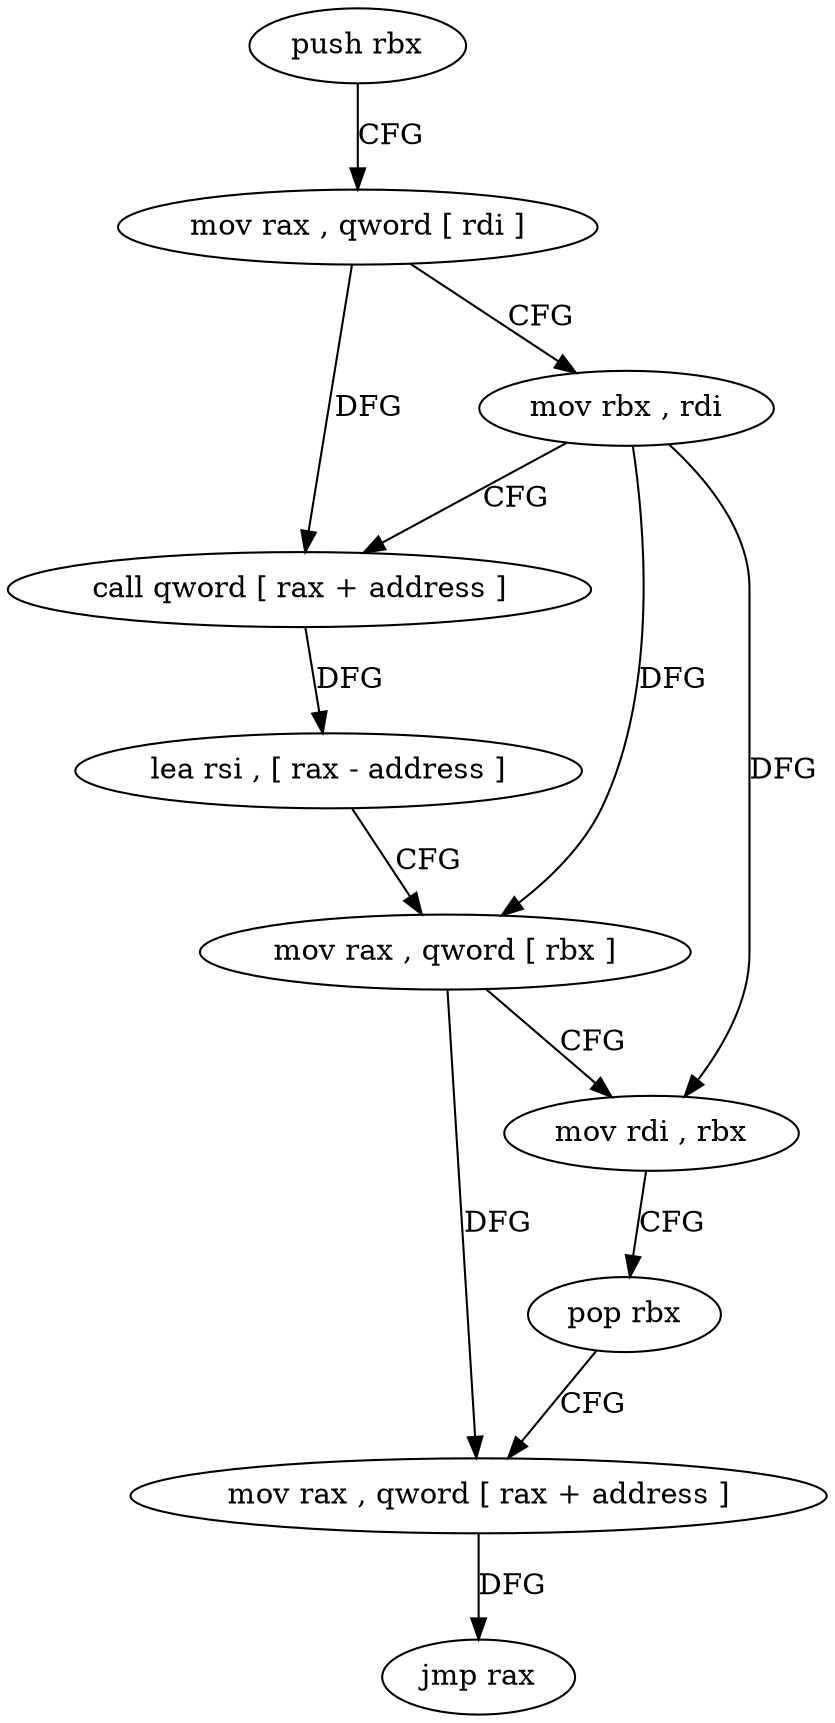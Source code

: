 digraph "func" {
"183008" [label = "push rbx" ]
"183009" [label = "mov rax , qword [ rdi ]" ]
"183012" [label = "mov rbx , rdi" ]
"183015" [label = "call qword [ rax + address ]" ]
"183018" [label = "lea rsi , [ rax - address ]" ]
"183022" [label = "mov rax , qword [ rbx ]" ]
"183025" [label = "mov rdi , rbx" ]
"183028" [label = "pop rbx" ]
"183029" [label = "mov rax , qword [ rax + address ]" ]
"183033" [label = "jmp rax" ]
"183008" -> "183009" [ label = "CFG" ]
"183009" -> "183012" [ label = "CFG" ]
"183009" -> "183015" [ label = "DFG" ]
"183012" -> "183015" [ label = "CFG" ]
"183012" -> "183022" [ label = "DFG" ]
"183012" -> "183025" [ label = "DFG" ]
"183015" -> "183018" [ label = "DFG" ]
"183018" -> "183022" [ label = "CFG" ]
"183022" -> "183025" [ label = "CFG" ]
"183022" -> "183029" [ label = "DFG" ]
"183025" -> "183028" [ label = "CFG" ]
"183028" -> "183029" [ label = "CFG" ]
"183029" -> "183033" [ label = "DFG" ]
}

